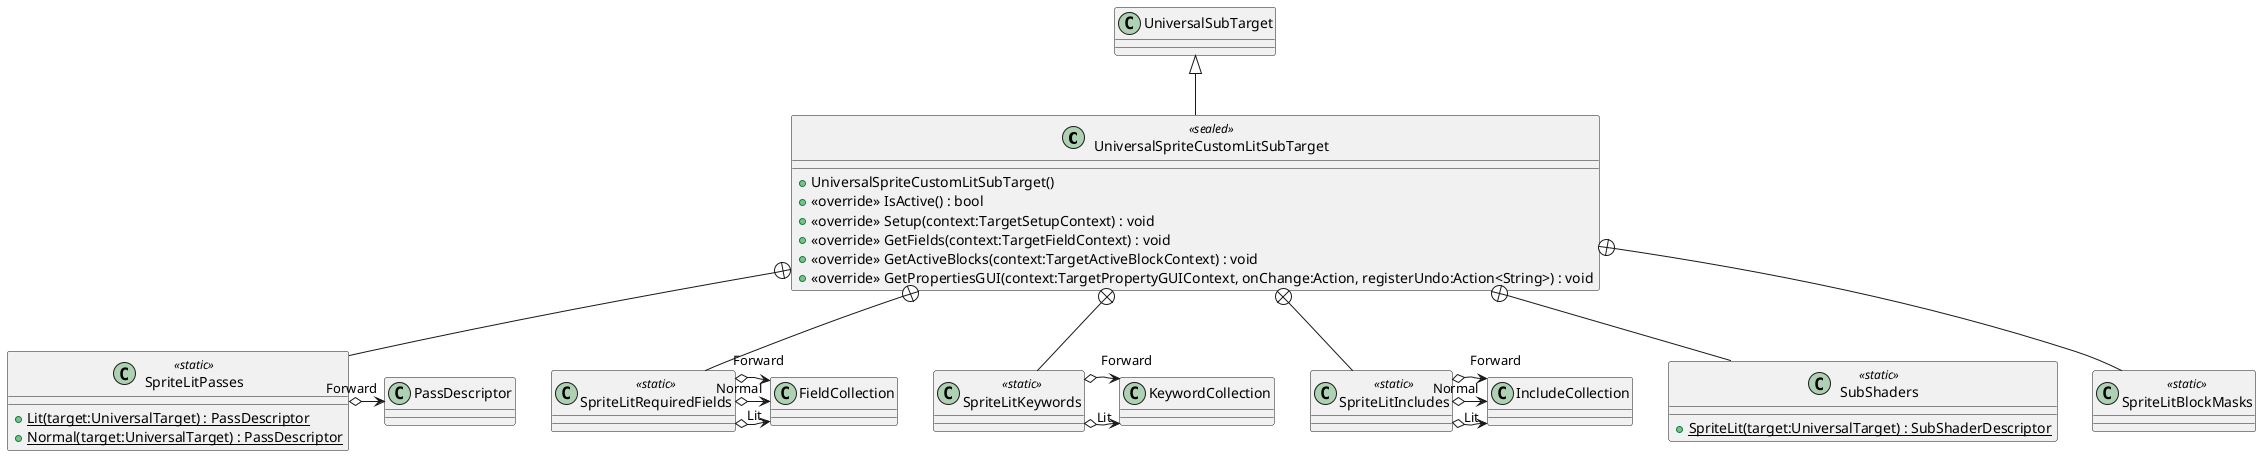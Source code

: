 @startuml
class UniversalSpriteCustomLitSubTarget <<sealed>> {
    + UniversalSpriteCustomLitSubTarget()
    + <<override>> IsActive() : bool
    + <<override>> Setup(context:TargetSetupContext) : void
    + <<override>> GetFields(context:TargetFieldContext) : void
    + <<override>> GetActiveBlocks(context:TargetActiveBlockContext) : void
    + <<override>> GetPropertiesGUI(context:TargetPropertyGUIContext, onChange:Action, registerUndo:Action<String>) : void
}
class SubShaders <<static>> {
    + {static} SpriteLit(target:UniversalTarget) : SubShaderDescriptor
}
class SpriteLitPasses <<static>> {
    + {static} Lit(target:UniversalTarget) : PassDescriptor
    + {static} Normal(target:UniversalTarget) : PassDescriptor
}
class SpriteLitBlockMasks <<static>> {
}
class SpriteLitRequiredFields <<static>> {
}
class SpriteLitKeywords <<static>> {
}
class SpriteLitIncludes <<static>> {
}
UniversalSubTarget <|-- UniversalSpriteCustomLitSubTarget
UniversalSpriteCustomLitSubTarget +-- SubShaders
UniversalSpriteCustomLitSubTarget +-- SpriteLitPasses
SpriteLitPasses o-> "Forward" PassDescriptor
UniversalSpriteCustomLitSubTarget +-- SpriteLitBlockMasks
UniversalSpriteCustomLitSubTarget +-- SpriteLitRequiredFields
SpriteLitRequiredFields o-> "Lit" FieldCollection
SpriteLitRequiredFields o-> "Normal" FieldCollection
SpriteLitRequiredFields o-> "Forward" FieldCollection
UniversalSpriteCustomLitSubTarget +-- SpriteLitKeywords
SpriteLitKeywords o-> "Lit" KeywordCollection
SpriteLitKeywords o-> "Forward" KeywordCollection
UniversalSpriteCustomLitSubTarget +-- SpriteLitIncludes
SpriteLitIncludes o-> "Lit" IncludeCollection
SpriteLitIncludes o-> "Normal" IncludeCollection
SpriteLitIncludes o-> "Forward" IncludeCollection
@enduml
